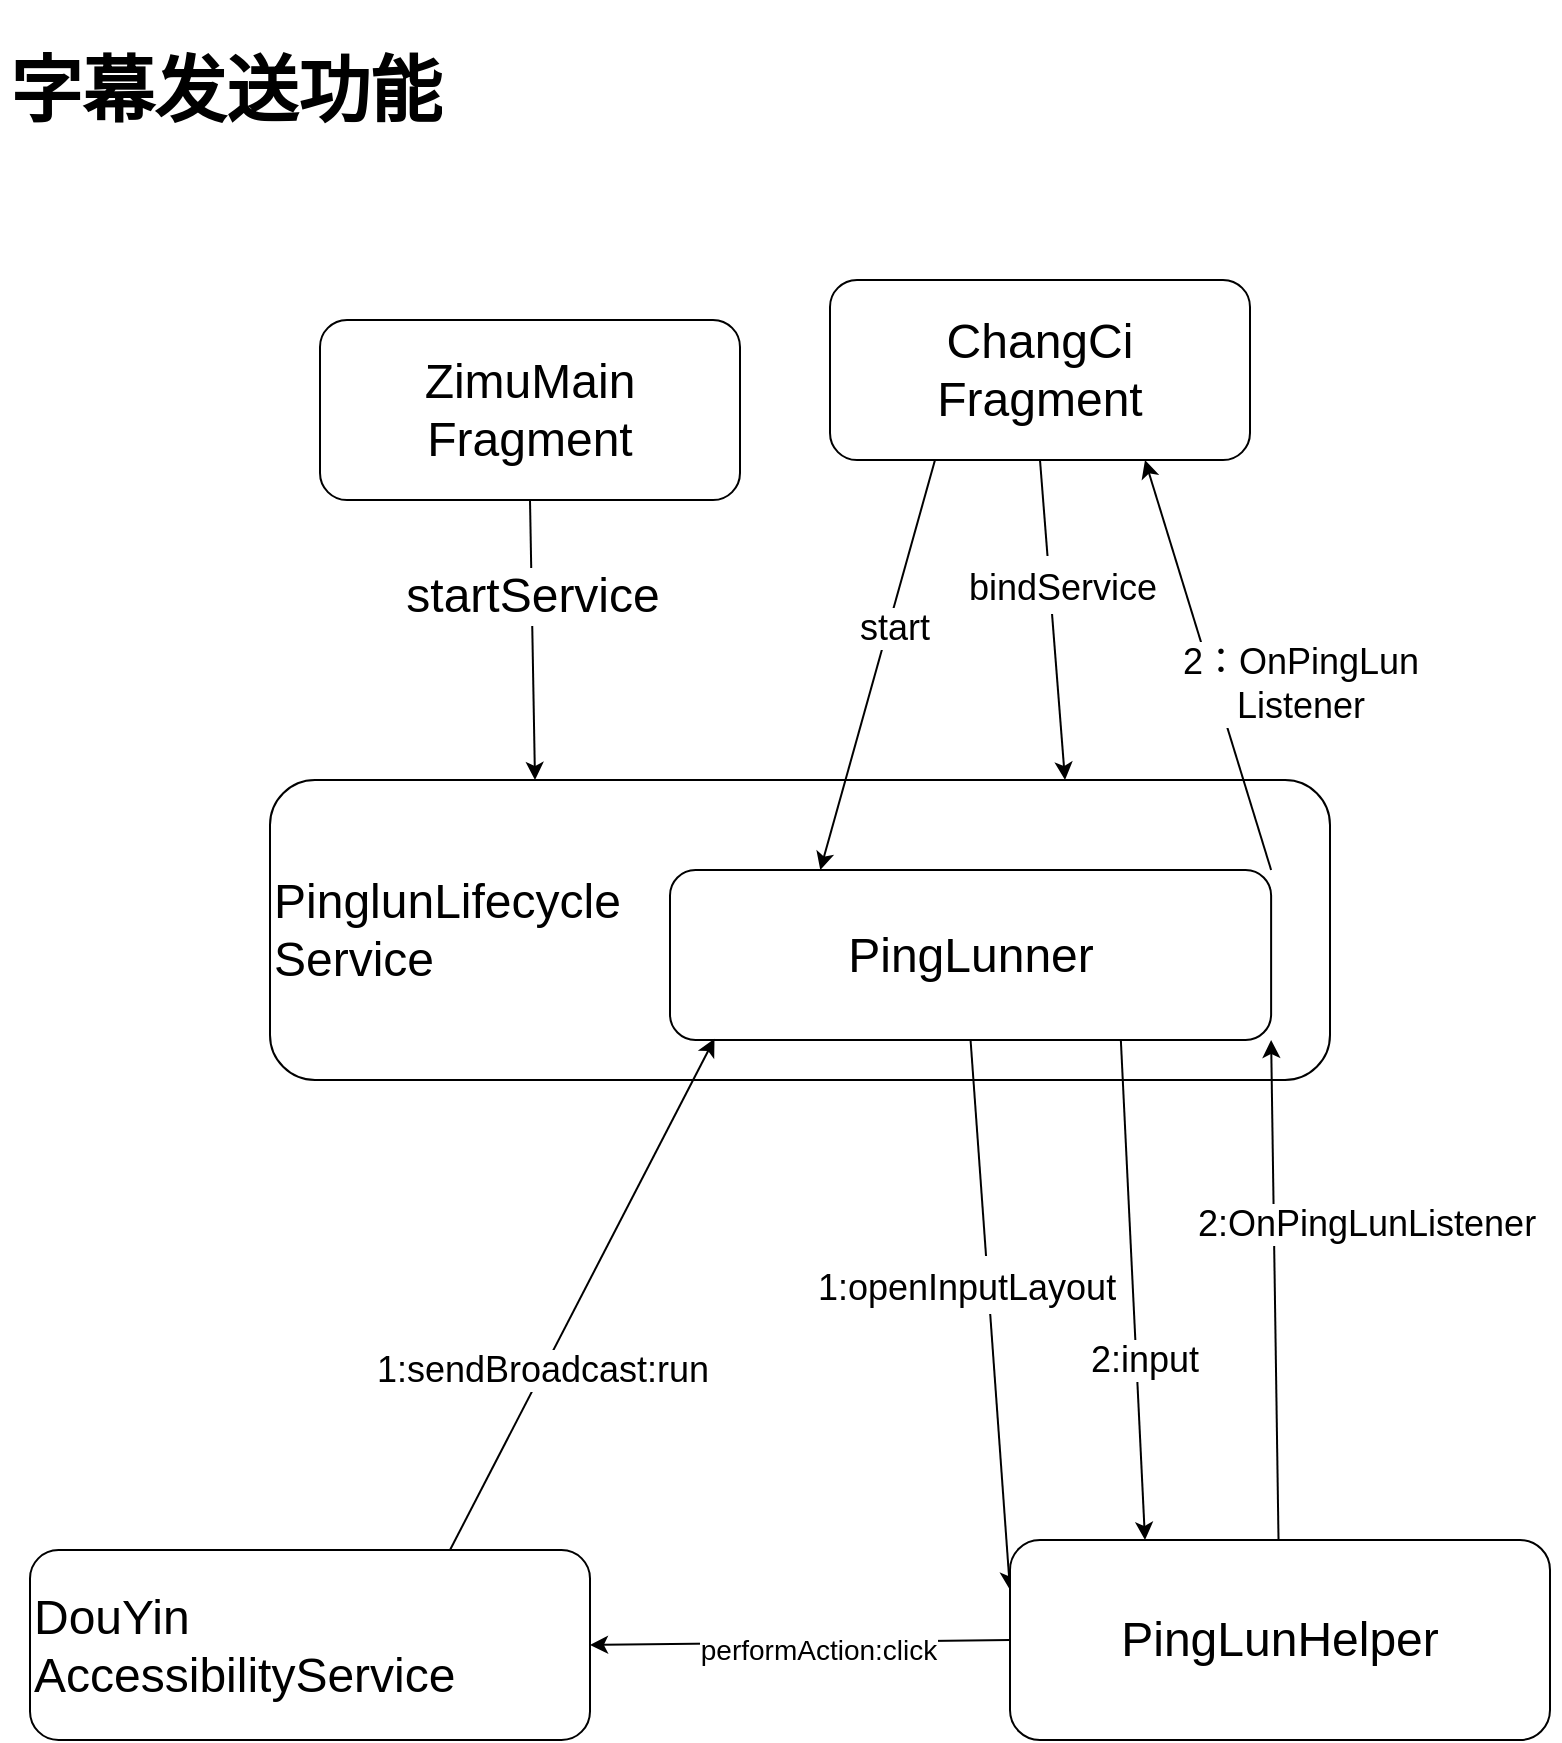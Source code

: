 <mxfile version="20.2.8" type="github">
  <diagram id="yP4FQTdsY-qNNl01PGjK" name="Page-1">
    <mxGraphModel dx="1469" dy="819" grid="1" gridSize="10" guides="1" tooltips="1" connect="1" arrows="1" fold="1" page="1" pageScale="1" pageWidth="827" pageHeight="1169" math="0" shadow="0">
      <root>
        <mxCell id="0" />
        <mxCell id="1" parent="0" />
        <mxCell id="CQlrsnguE8gpe2LNKEFC-1" value="&lt;font style=&quot;font-size: 24px;&quot;&gt;ZimuMain&lt;br&gt;Fragment&lt;/font&gt;" style="rounded=1;whiteSpace=wrap;html=1;align=center;strokeColor=default;" vertex="1" parent="1">
          <mxGeometry x="180" y="160" width="210" height="90" as="geometry" />
        </mxCell>
        <mxCell id="CQlrsnguE8gpe2LNKEFC-3" value="" style="endArrow=classic;html=1;rounded=0;fontSize=24;exitX=0.5;exitY=1;exitDx=0;exitDy=0;entryX=0.25;entryY=0;entryDx=0;entryDy=0;" edge="1" parent="1" source="CQlrsnguE8gpe2LNKEFC-1" target="CQlrsnguE8gpe2LNKEFC-2">
          <mxGeometry width="50" height="50" relative="1" as="geometry">
            <mxPoint x="385" y="290" as="sourcePoint" />
            <mxPoint x="435" y="240" as="targetPoint" />
          </mxGeometry>
        </mxCell>
        <mxCell id="CQlrsnguE8gpe2LNKEFC-4" value="startService" style="edgeLabel;html=1;align=center;verticalAlign=middle;resizable=0;points=[];fontSize=24;" vertex="1" connectable="0" parent="CQlrsnguE8gpe2LNKEFC-3">
          <mxGeometry x="-0.279" y="-2" relative="1" as="geometry">
            <mxPoint x="2" y="-3" as="offset" />
          </mxGeometry>
        </mxCell>
        <mxCell id="CQlrsnguE8gpe2LNKEFC-5" value="&lt;font style=&quot;font-size: 24px;&quot;&gt;ChangCi&lt;br&gt;Fragment&lt;/font&gt;" style="rounded=1;whiteSpace=wrap;html=1;align=center;strokeColor=default;" vertex="1" parent="1">
          <mxGeometry x="435" y="140" width="210" height="90" as="geometry" />
        </mxCell>
        <mxCell id="CQlrsnguE8gpe2LNKEFC-8" value="" style="endArrow=classic;html=1;rounded=0;fontSize=24;exitX=0.5;exitY=1;exitDx=0;exitDy=0;entryX=0.75;entryY=0;entryDx=0;entryDy=0;" edge="1" parent="1" source="CQlrsnguE8gpe2LNKEFC-5" target="CQlrsnguE8gpe2LNKEFC-2">
          <mxGeometry width="50" height="50" relative="1" as="geometry">
            <mxPoint x="385" y="290" as="sourcePoint" />
            <mxPoint x="425" y="423" as="targetPoint" />
          </mxGeometry>
        </mxCell>
        <mxCell id="CQlrsnguE8gpe2LNKEFC-9" value="&lt;font style=&quot;font-size: 18px;&quot;&gt;bindService&lt;/font&gt;" style="edgeLabel;html=1;align=center;verticalAlign=middle;resizable=0;points=[];fontSize=24;" vertex="1" connectable="0" parent="CQlrsnguE8gpe2LNKEFC-8">
          <mxGeometry x="-0.146" y="-1" relative="1" as="geometry">
            <mxPoint x="6" y="-7" as="offset" />
          </mxGeometry>
        </mxCell>
        <mxCell id="CQlrsnguE8gpe2LNKEFC-11" value="" style="group" vertex="1" connectable="0" parent="1">
          <mxGeometry x="155" y="390" width="530" height="150" as="geometry" />
        </mxCell>
        <mxCell id="CQlrsnguE8gpe2LNKEFC-2" value="&lt;font style=&quot;font-size: 24px;&quot;&gt;PinglunLifecycle&lt;br&gt;Service&lt;/font&gt;" style="rounded=1;whiteSpace=wrap;html=1;align=left;" vertex="1" parent="CQlrsnguE8gpe2LNKEFC-11">
          <mxGeometry width="530" height="150" as="geometry" />
        </mxCell>
        <mxCell id="CQlrsnguE8gpe2LNKEFC-10" value="PingLunner" style="rounded=1;whiteSpace=wrap;html=1;labelBackgroundColor=#FFFFFF;strokeColor=default;fontSize=24;" vertex="1" parent="CQlrsnguE8gpe2LNKEFC-11">
          <mxGeometry x="200" y="45" width="300.56" height="85" as="geometry" />
        </mxCell>
        <mxCell id="CQlrsnguE8gpe2LNKEFC-12" value="" style="endArrow=classic;html=1;rounded=0;fontSize=24;exitX=0.25;exitY=1;exitDx=0;exitDy=0;entryX=0.25;entryY=0;entryDx=0;entryDy=0;" edge="1" parent="1" source="CQlrsnguE8gpe2LNKEFC-5" target="CQlrsnguE8gpe2LNKEFC-10">
          <mxGeometry width="50" height="50" relative="1" as="geometry">
            <mxPoint x="385" y="390" as="sourcePoint" />
            <mxPoint x="435" y="340" as="targetPoint" />
          </mxGeometry>
        </mxCell>
        <mxCell id="CQlrsnguE8gpe2LNKEFC-31" value="start" style="edgeLabel;html=1;align=center;verticalAlign=middle;resizable=0;points=[];fontSize=18;" vertex="1" connectable="0" parent="CQlrsnguE8gpe2LNKEFC-12">
          <mxGeometry x="-0.193" y="2" relative="1" as="geometry">
            <mxPoint as="offset" />
          </mxGeometry>
        </mxCell>
        <mxCell id="CQlrsnguE8gpe2LNKEFC-16" value="" style="endArrow=classic;html=1;rounded=0;fontSize=24;exitX=0.5;exitY=1;exitDx=0;exitDy=0;entryX=0;entryY=0.25;entryDx=0;entryDy=0;" edge="1" parent="1" source="CQlrsnguE8gpe2LNKEFC-10" target="CQlrsnguE8gpe2LNKEFC-18">
          <mxGeometry width="50" height="50" relative="1" as="geometry">
            <mxPoint x="385" y="590" as="sourcePoint" />
            <mxPoint x="435" y="540" as="targetPoint" />
          </mxGeometry>
        </mxCell>
        <mxCell id="CQlrsnguE8gpe2LNKEFC-20" value="&lt;font style=&quot;font-size: 18px;&quot;&gt;1:openInputLayout&lt;/font&gt;" style="edgeLabel;html=1;align=center;verticalAlign=middle;resizable=0;points=[];fontSize=24;" vertex="1" connectable="0" parent="CQlrsnguE8gpe2LNKEFC-16">
          <mxGeometry x="0.086" y="1" relative="1" as="geometry">
            <mxPoint x="-14" y="-27" as="offset" />
          </mxGeometry>
        </mxCell>
        <mxCell id="CQlrsnguE8gpe2LNKEFC-14" value="DouYin&lt;br&gt;AccessibilityService" style="rounded=1;whiteSpace=wrap;html=1;labelBackgroundColor=#FFFFFF;strokeColor=default;fontSize=24;align=left;" vertex="1" parent="1">
          <mxGeometry x="35" y="775" width="280" height="95" as="geometry" />
        </mxCell>
        <mxCell id="CQlrsnguE8gpe2LNKEFC-18" value="PingLunHelper" style="rounded=1;whiteSpace=wrap;html=1;labelBackgroundColor=#FFFFFF;strokeColor=default;fontSize=24;" vertex="1" parent="1">
          <mxGeometry x="525" y="770" width="270" height="100" as="geometry" />
        </mxCell>
        <mxCell id="CQlrsnguE8gpe2LNKEFC-22" value="" style="endArrow=classic;html=1;rounded=0;fontSize=24;exitX=0;exitY=0.5;exitDx=0;exitDy=0;entryX=1;entryY=0.5;entryDx=0;entryDy=0;" edge="1" parent="1" source="CQlrsnguE8gpe2LNKEFC-18" target="CQlrsnguE8gpe2LNKEFC-14">
          <mxGeometry width="50" height="50" relative="1" as="geometry">
            <mxPoint x="435" y="860" as="sourcePoint" />
            <mxPoint x="485" y="810" as="targetPoint" />
          </mxGeometry>
        </mxCell>
        <mxCell id="CQlrsnguE8gpe2LNKEFC-23" value="&lt;font style=&quot;font-size: 14px;&quot;&gt;performAction:click&lt;/font&gt;" style="edgeLabel;html=1;align=center;verticalAlign=middle;resizable=0;points=[];fontSize=24;" vertex="1" connectable="0" parent="CQlrsnguE8gpe2LNKEFC-22">
          <mxGeometry x="0.357" relative="1" as="geometry">
            <mxPoint x="46" as="offset" />
          </mxGeometry>
        </mxCell>
        <mxCell id="CQlrsnguE8gpe2LNKEFC-24" value="" style="endArrow=classic;html=1;rounded=0;fontSize=14;entryX=0.074;entryY=0.992;entryDx=0;entryDy=0;entryPerimeter=0;exitX=0.75;exitY=0;exitDx=0;exitDy=0;" edge="1" parent="1" source="CQlrsnguE8gpe2LNKEFC-14" target="CQlrsnguE8gpe2LNKEFC-10">
          <mxGeometry width="50" height="50" relative="1" as="geometry">
            <mxPoint x="275" y="770" as="sourcePoint" />
            <mxPoint x="485" y="700" as="targetPoint" />
          </mxGeometry>
        </mxCell>
        <mxCell id="CQlrsnguE8gpe2LNKEFC-25" value="&lt;font style=&quot;font-size: 18px;&quot;&gt;1:sendBroadcast:run&lt;/font&gt;" style="edgeLabel;html=1;align=center;verticalAlign=middle;resizable=0;points=[];fontSize=14;" vertex="1" connectable="0" parent="CQlrsnguE8gpe2LNKEFC-24">
          <mxGeometry x="-0.305" relative="1" as="geometry">
            <mxPoint y="-1" as="offset" />
          </mxGeometry>
        </mxCell>
        <mxCell id="CQlrsnguE8gpe2LNKEFC-27" value="" style="endArrow=classic;html=1;rounded=0;fontSize=18;exitX=0.75;exitY=1;exitDx=0;exitDy=0;entryX=0.25;entryY=0;entryDx=0;entryDy=0;" edge="1" parent="1" source="CQlrsnguE8gpe2LNKEFC-10" target="CQlrsnguE8gpe2LNKEFC-18">
          <mxGeometry width="50" height="50" relative="1" as="geometry">
            <mxPoint x="435" y="750" as="sourcePoint" />
            <mxPoint x="485" y="700" as="targetPoint" />
          </mxGeometry>
        </mxCell>
        <mxCell id="CQlrsnguE8gpe2LNKEFC-28" value="2:input" style="edgeLabel;html=1;align=center;verticalAlign=middle;resizable=0;points=[];fontSize=18;" vertex="1" connectable="0" parent="CQlrsnguE8gpe2LNKEFC-27">
          <mxGeometry x="0.284" y="4" relative="1" as="geometry">
            <mxPoint as="offset" />
          </mxGeometry>
        </mxCell>
        <mxCell id="CQlrsnguE8gpe2LNKEFC-29" value="" style="endArrow=classic;html=1;rounded=0;fontSize=18;entryX=1;entryY=1;entryDx=0;entryDy=0;" edge="1" parent="1" source="CQlrsnguE8gpe2LNKEFC-18" target="CQlrsnguE8gpe2LNKEFC-10">
          <mxGeometry width="50" height="50" relative="1" as="geometry">
            <mxPoint x="405" y="650" as="sourcePoint" />
            <mxPoint x="735" y="530" as="targetPoint" />
          </mxGeometry>
        </mxCell>
        <mxCell id="CQlrsnguE8gpe2LNKEFC-30" value="2:OnPingLunListener" style="edgeLabel;html=1;align=center;verticalAlign=middle;resizable=0;points=[];fontSize=18;" vertex="1" connectable="0" parent="CQlrsnguE8gpe2LNKEFC-29">
          <mxGeometry x="0.651" y="1" relative="1" as="geometry">
            <mxPoint x="48" y="48" as="offset" />
          </mxGeometry>
        </mxCell>
        <mxCell id="CQlrsnguE8gpe2LNKEFC-33" value="" style="endArrow=classic;html=1;rounded=0;fontSize=18;exitX=1;exitY=0;exitDx=0;exitDy=0;entryX=0.75;entryY=1;entryDx=0;entryDy=0;" edge="1" parent="1" source="CQlrsnguE8gpe2LNKEFC-10" target="CQlrsnguE8gpe2LNKEFC-5">
          <mxGeometry width="50" height="50" relative="1" as="geometry">
            <mxPoint x="415" y="390" as="sourcePoint" />
            <mxPoint x="465" y="340" as="targetPoint" />
          </mxGeometry>
        </mxCell>
        <mxCell id="CQlrsnguE8gpe2LNKEFC-35" value="2：OnPingLun&lt;br&gt;Listener" style="edgeLabel;html=1;align=center;verticalAlign=middle;resizable=0;points=[];fontSize=18;" vertex="1" connectable="0" parent="CQlrsnguE8gpe2LNKEFC-33">
          <mxGeometry x="-0.291" y="-2" relative="1" as="geometry">
            <mxPoint x="35" y="-20" as="offset" />
          </mxGeometry>
        </mxCell>
        <mxCell id="CQlrsnguE8gpe2LNKEFC-37" value="&lt;h1&gt;字幕发送功能&lt;/h1&gt;" style="text;html=1;fillColor=none;spacing=5;spacingTop=-20;whiteSpace=wrap;overflow=hidden;rounded=0;labelBackgroundColor=none;fontSize=18;" vertex="1" parent="1">
          <mxGeometry x="20" y="10" width="780" height="70" as="geometry" />
        </mxCell>
      </root>
    </mxGraphModel>
  </diagram>
</mxfile>
